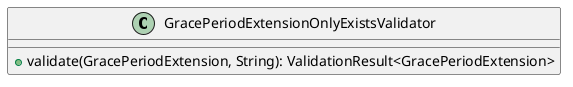 @startuml

    class GracePeriodExtensionOnlyExistsValidator [[GracePeriodExtensionOnlyExistsValidator.html]] {
        +validate(GracePeriodExtension, String): ValidationResult<GracePeriodExtension>
    }

@enduml

